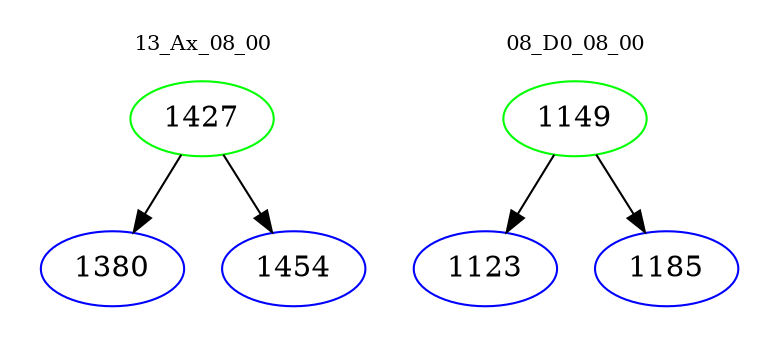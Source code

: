 digraph{
subgraph cluster_0 {
color = white
label = "13_Ax_08_00";
fontsize=10;
T0_1427 [label="1427", color="green"]
T0_1427 -> T0_1380 [color="black"]
T0_1380 [label="1380", color="blue"]
T0_1427 -> T0_1454 [color="black"]
T0_1454 [label="1454", color="blue"]
}
subgraph cluster_1 {
color = white
label = "08_D0_08_00";
fontsize=10;
T1_1149 [label="1149", color="green"]
T1_1149 -> T1_1123 [color="black"]
T1_1123 [label="1123", color="blue"]
T1_1149 -> T1_1185 [color="black"]
T1_1185 [label="1185", color="blue"]
}
}
